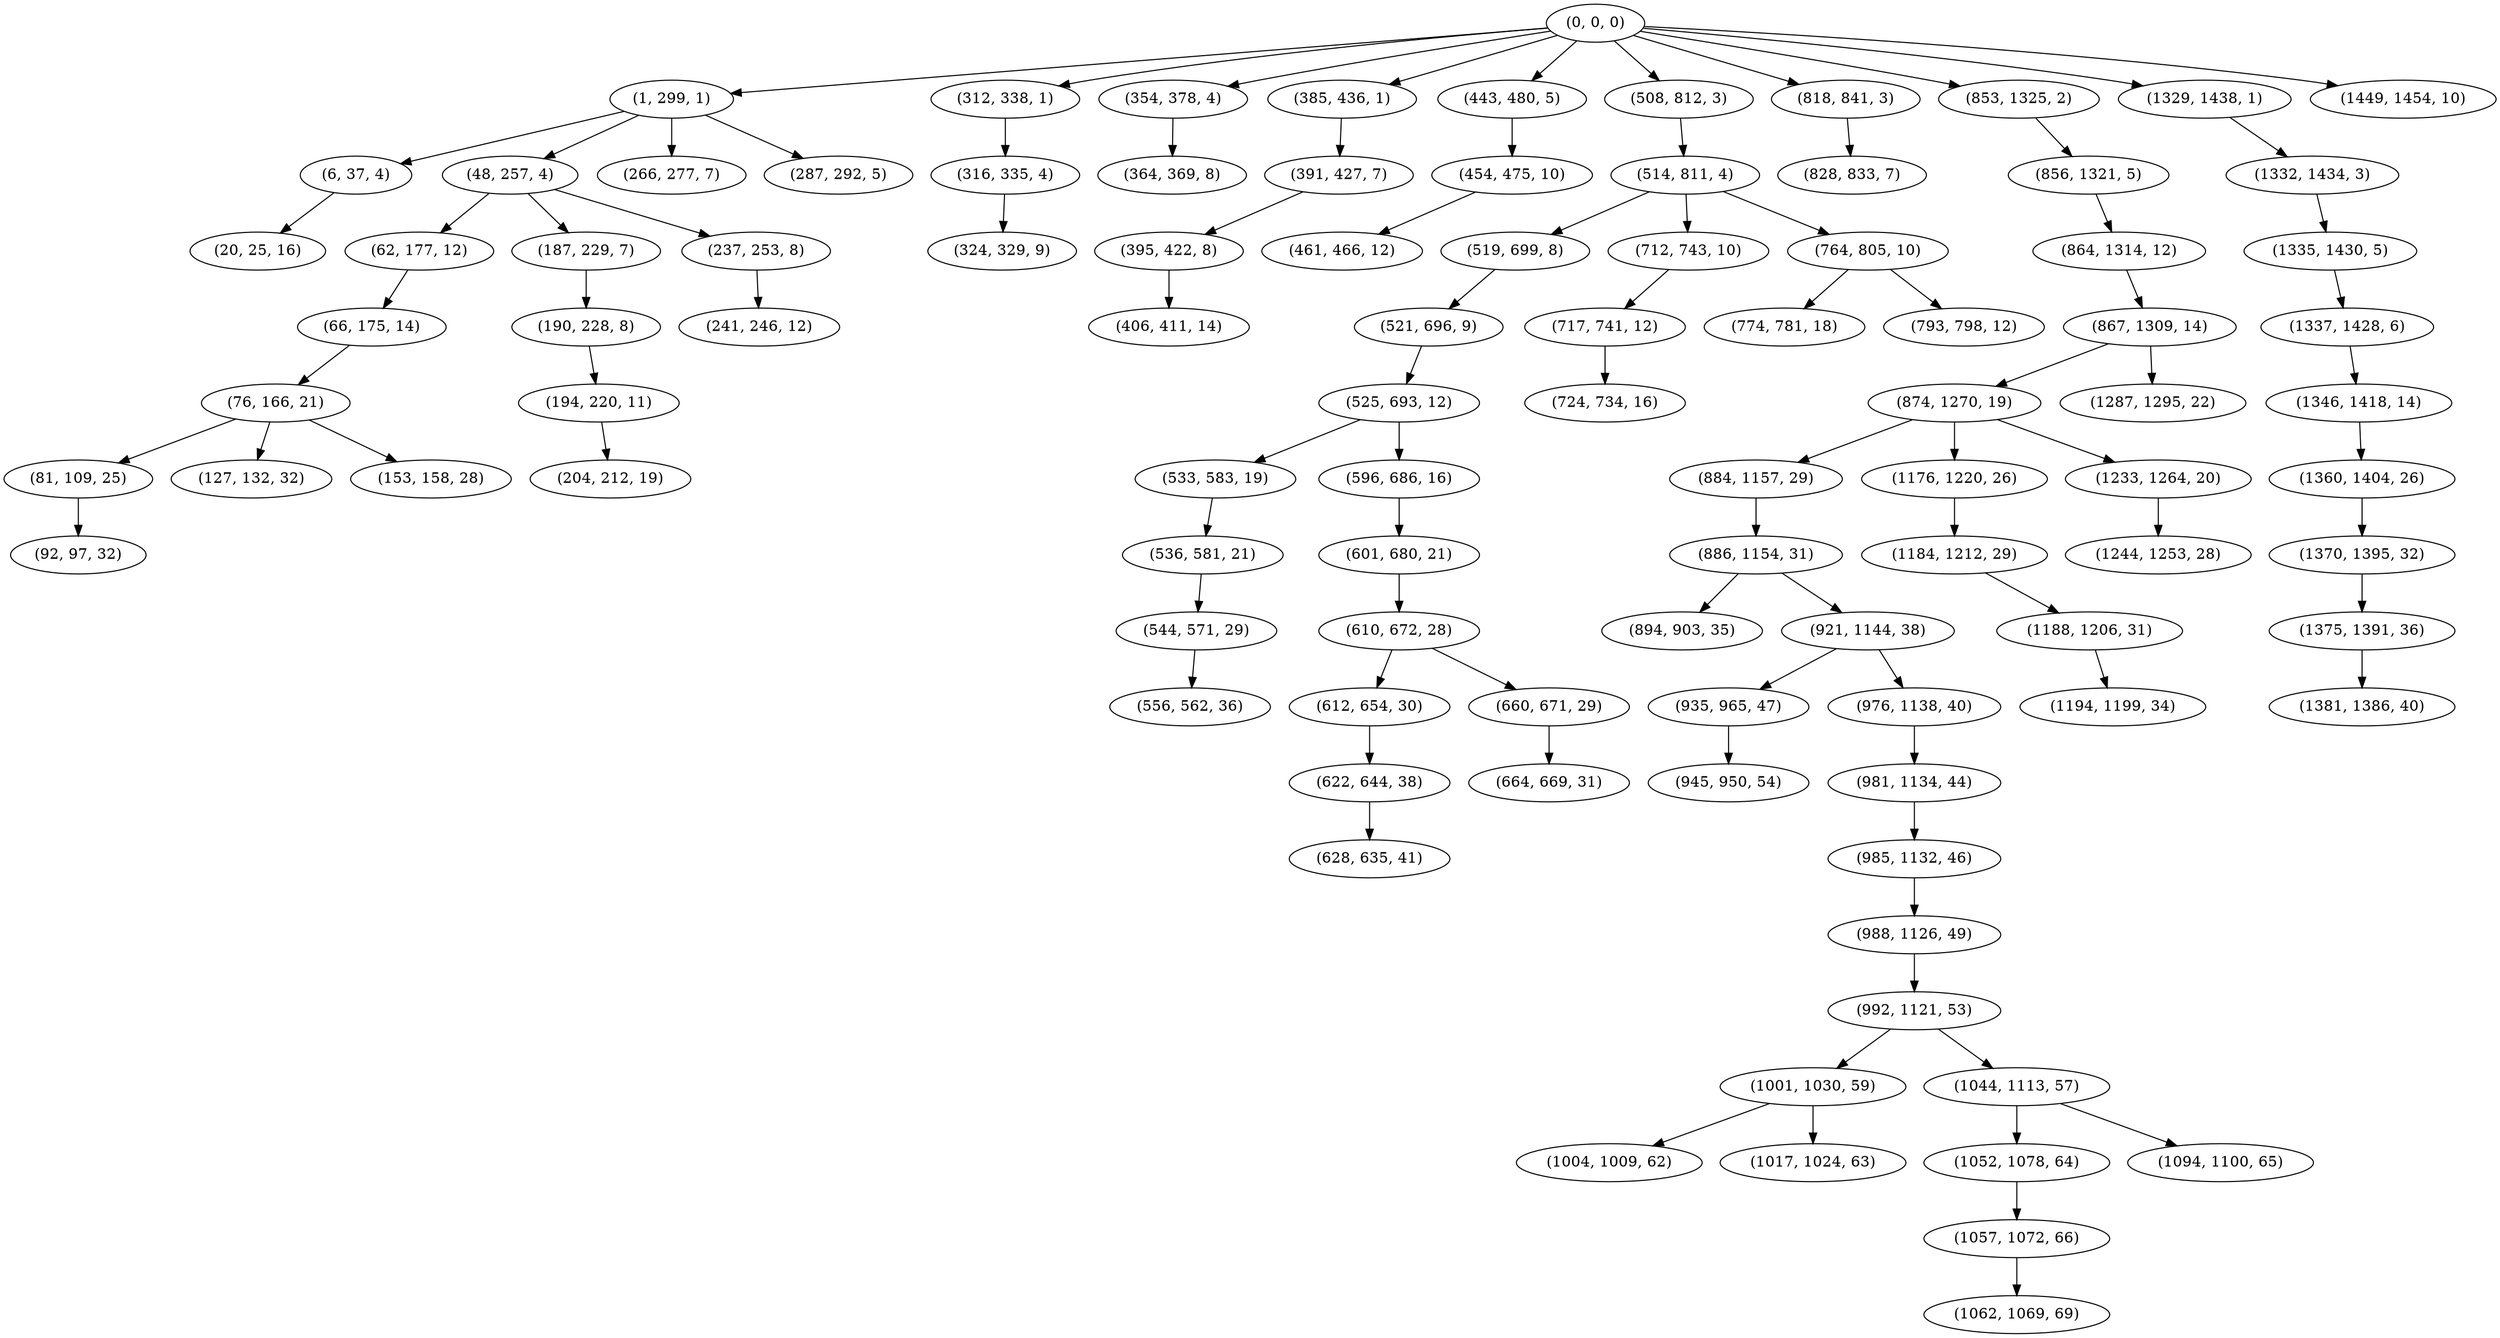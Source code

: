 digraph tree {
    "(0, 0, 0)";
    "(1, 299, 1)";
    "(6, 37, 4)";
    "(20, 25, 16)";
    "(48, 257, 4)";
    "(62, 177, 12)";
    "(66, 175, 14)";
    "(76, 166, 21)";
    "(81, 109, 25)";
    "(92, 97, 32)";
    "(127, 132, 32)";
    "(153, 158, 28)";
    "(187, 229, 7)";
    "(190, 228, 8)";
    "(194, 220, 11)";
    "(204, 212, 19)";
    "(237, 253, 8)";
    "(241, 246, 12)";
    "(266, 277, 7)";
    "(287, 292, 5)";
    "(312, 338, 1)";
    "(316, 335, 4)";
    "(324, 329, 9)";
    "(354, 378, 4)";
    "(364, 369, 8)";
    "(385, 436, 1)";
    "(391, 427, 7)";
    "(395, 422, 8)";
    "(406, 411, 14)";
    "(443, 480, 5)";
    "(454, 475, 10)";
    "(461, 466, 12)";
    "(508, 812, 3)";
    "(514, 811, 4)";
    "(519, 699, 8)";
    "(521, 696, 9)";
    "(525, 693, 12)";
    "(533, 583, 19)";
    "(536, 581, 21)";
    "(544, 571, 29)";
    "(556, 562, 36)";
    "(596, 686, 16)";
    "(601, 680, 21)";
    "(610, 672, 28)";
    "(612, 654, 30)";
    "(622, 644, 38)";
    "(628, 635, 41)";
    "(660, 671, 29)";
    "(664, 669, 31)";
    "(712, 743, 10)";
    "(717, 741, 12)";
    "(724, 734, 16)";
    "(764, 805, 10)";
    "(774, 781, 18)";
    "(793, 798, 12)";
    "(818, 841, 3)";
    "(828, 833, 7)";
    "(853, 1325, 2)";
    "(856, 1321, 5)";
    "(864, 1314, 12)";
    "(867, 1309, 14)";
    "(874, 1270, 19)";
    "(884, 1157, 29)";
    "(886, 1154, 31)";
    "(894, 903, 35)";
    "(921, 1144, 38)";
    "(935, 965, 47)";
    "(945, 950, 54)";
    "(976, 1138, 40)";
    "(981, 1134, 44)";
    "(985, 1132, 46)";
    "(988, 1126, 49)";
    "(992, 1121, 53)";
    "(1001, 1030, 59)";
    "(1004, 1009, 62)";
    "(1017, 1024, 63)";
    "(1044, 1113, 57)";
    "(1052, 1078, 64)";
    "(1057, 1072, 66)";
    "(1062, 1069, 69)";
    "(1094, 1100, 65)";
    "(1176, 1220, 26)";
    "(1184, 1212, 29)";
    "(1188, 1206, 31)";
    "(1194, 1199, 34)";
    "(1233, 1264, 20)";
    "(1244, 1253, 28)";
    "(1287, 1295, 22)";
    "(1329, 1438, 1)";
    "(1332, 1434, 3)";
    "(1335, 1430, 5)";
    "(1337, 1428, 6)";
    "(1346, 1418, 14)";
    "(1360, 1404, 26)";
    "(1370, 1395, 32)";
    "(1375, 1391, 36)";
    "(1381, 1386, 40)";
    "(1449, 1454, 10)";
    "(0, 0, 0)" -> "(1, 299, 1)";
    "(0, 0, 0)" -> "(312, 338, 1)";
    "(0, 0, 0)" -> "(354, 378, 4)";
    "(0, 0, 0)" -> "(385, 436, 1)";
    "(0, 0, 0)" -> "(443, 480, 5)";
    "(0, 0, 0)" -> "(508, 812, 3)";
    "(0, 0, 0)" -> "(818, 841, 3)";
    "(0, 0, 0)" -> "(853, 1325, 2)";
    "(0, 0, 0)" -> "(1329, 1438, 1)";
    "(0, 0, 0)" -> "(1449, 1454, 10)";
    "(1, 299, 1)" -> "(6, 37, 4)";
    "(1, 299, 1)" -> "(48, 257, 4)";
    "(1, 299, 1)" -> "(266, 277, 7)";
    "(1, 299, 1)" -> "(287, 292, 5)";
    "(6, 37, 4)" -> "(20, 25, 16)";
    "(48, 257, 4)" -> "(62, 177, 12)";
    "(48, 257, 4)" -> "(187, 229, 7)";
    "(48, 257, 4)" -> "(237, 253, 8)";
    "(62, 177, 12)" -> "(66, 175, 14)";
    "(66, 175, 14)" -> "(76, 166, 21)";
    "(76, 166, 21)" -> "(81, 109, 25)";
    "(76, 166, 21)" -> "(127, 132, 32)";
    "(76, 166, 21)" -> "(153, 158, 28)";
    "(81, 109, 25)" -> "(92, 97, 32)";
    "(187, 229, 7)" -> "(190, 228, 8)";
    "(190, 228, 8)" -> "(194, 220, 11)";
    "(194, 220, 11)" -> "(204, 212, 19)";
    "(237, 253, 8)" -> "(241, 246, 12)";
    "(312, 338, 1)" -> "(316, 335, 4)";
    "(316, 335, 4)" -> "(324, 329, 9)";
    "(354, 378, 4)" -> "(364, 369, 8)";
    "(385, 436, 1)" -> "(391, 427, 7)";
    "(391, 427, 7)" -> "(395, 422, 8)";
    "(395, 422, 8)" -> "(406, 411, 14)";
    "(443, 480, 5)" -> "(454, 475, 10)";
    "(454, 475, 10)" -> "(461, 466, 12)";
    "(508, 812, 3)" -> "(514, 811, 4)";
    "(514, 811, 4)" -> "(519, 699, 8)";
    "(514, 811, 4)" -> "(712, 743, 10)";
    "(514, 811, 4)" -> "(764, 805, 10)";
    "(519, 699, 8)" -> "(521, 696, 9)";
    "(521, 696, 9)" -> "(525, 693, 12)";
    "(525, 693, 12)" -> "(533, 583, 19)";
    "(525, 693, 12)" -> "(596, 686, 16)";
    "(533, 583, 19)" -> "(536, 581, 21)";
    "(536, 581, 21)" -> "(544, 571, 29)";
    "(544, 571, 29)" -> "(556, 562, 36)";
    "(596, 686, 16)" -> "(601, 680, 21)";
    "(601, 680, 21)" -> "(610, 672, 28)";
    "(610, 672, 28)" -> "(612, 654, 30)";
    "(610, 672, 28)" -> "(660, 671, 29)";
    "(612, 654, 30)" -> "(622, 644, 38)";
    "(622, 644, 38)" -> "(628, 635, 41)";
    "(660, 671, 29)" -> "(664, 669, 31)";
    "(712, 743, 10)" -> "(717, 741, 12)";
    "(717, 741, 12)" -> "(724, 734, 16)";
    "(764, 805, 10)" -> "(774, 781, 18)";
    "(764, 805, 10)" -> "(793, 798, 12)";
    "(818, 841, 3)" -> "(828, 833, 7)";
    "(853, 1325, 2)" -> "(856, 1321, 5)";
    "(856, 1321, 5)" -> "(864, 1314, 12)";
    "(864, 1314, 12)" -> "(867, 1309, 14)";
    "(867, 1309, 14)" -> "(874, 1270, 19)";
    "(867, 1309, 14)" -> "(1287, 1295, 22)";
    "(874, 1270, 19)" -> "(884, 1157, 29)";
    "(874, 1270, 19)" -> "(1176, 1220, 26)";
    "(874, 1270, 19)" -> "(1233, 1264, 20)";
    "(884, 1157, 29)" -> "(886, 1154, 31)";
    "(886, 1154, 31)" -> "(894, 903, 35)";
    "(886, 1154, 31)" -> "(921, 1144, 38)";
    "(921, 1144, 38)" -> "(935, 965, 47)";
    "(921, 1144, 38)" -> "(976, 1138, 40)";
    "(935, 965, 47)" -> "(945, 950, 54)";
    "(976, 1138, 40)" -> "(981, 1134, 44)";
    "(981, 1134, 44)" -> "(985, 1132, 46)";
    "(985, 1132, 46)" -> "(988, 1126, 49)";
    "(988, 1126, 49)" -> "(992, 1121, 53)";
    "(992, 1121, 53)" -> "(1001, 1030, 59)";
    "(992, 1121, 53)" -> "(1044, 1113, 57)";
    "(1001, 1030, 59)" -> "(1004, 1009, 62)";
    "(1001, 1030, 59)" -> "(1017, 1024, 63)";
    "(1044, 1113, 57)" -> "(1052, 1078, 64)";
    "(1044, 1113, 57)" -> "(1094, 1100, 65)";
    "(1052, 1078, 64)" -> "(1057, 1072, 66)";
    "(1057, 1072, 66)" -> "(1062, 1069, 69)";
    "(1176, 1220, 26)" -> "(1184, 1212, 29)";
    "(1184, 1212, 29)" -> "(1188, 1206, 31)";
    "(1188, 1206, 31)" -> "(1194, 1199, 34)";
    "(1233, 1264, 20)" -> "(1244, 1253, 28)";
    "(1329, 1438, 1)" -> "(1332, 1434, 3)";
    "(1332, 1434, 3)" -> "(1335, 1430, 5)";
    "(1335, 1430, 5)" -> "(1337, 1428, 6)";
    "(1337, 1428, 6)" -> "(1346, 1418, 14)";
    "(1346, 1418, 14)" -> "(1360, 1404, 26)";
    "(1360, 1404, 26)" -> "(1370, 1395, 32)";
    "(1370, 1395, 32)" -> "(1375, 1391, 36)";
    "(1375, 1391, 36)" -> "(1381, 1386, 40)";
}
